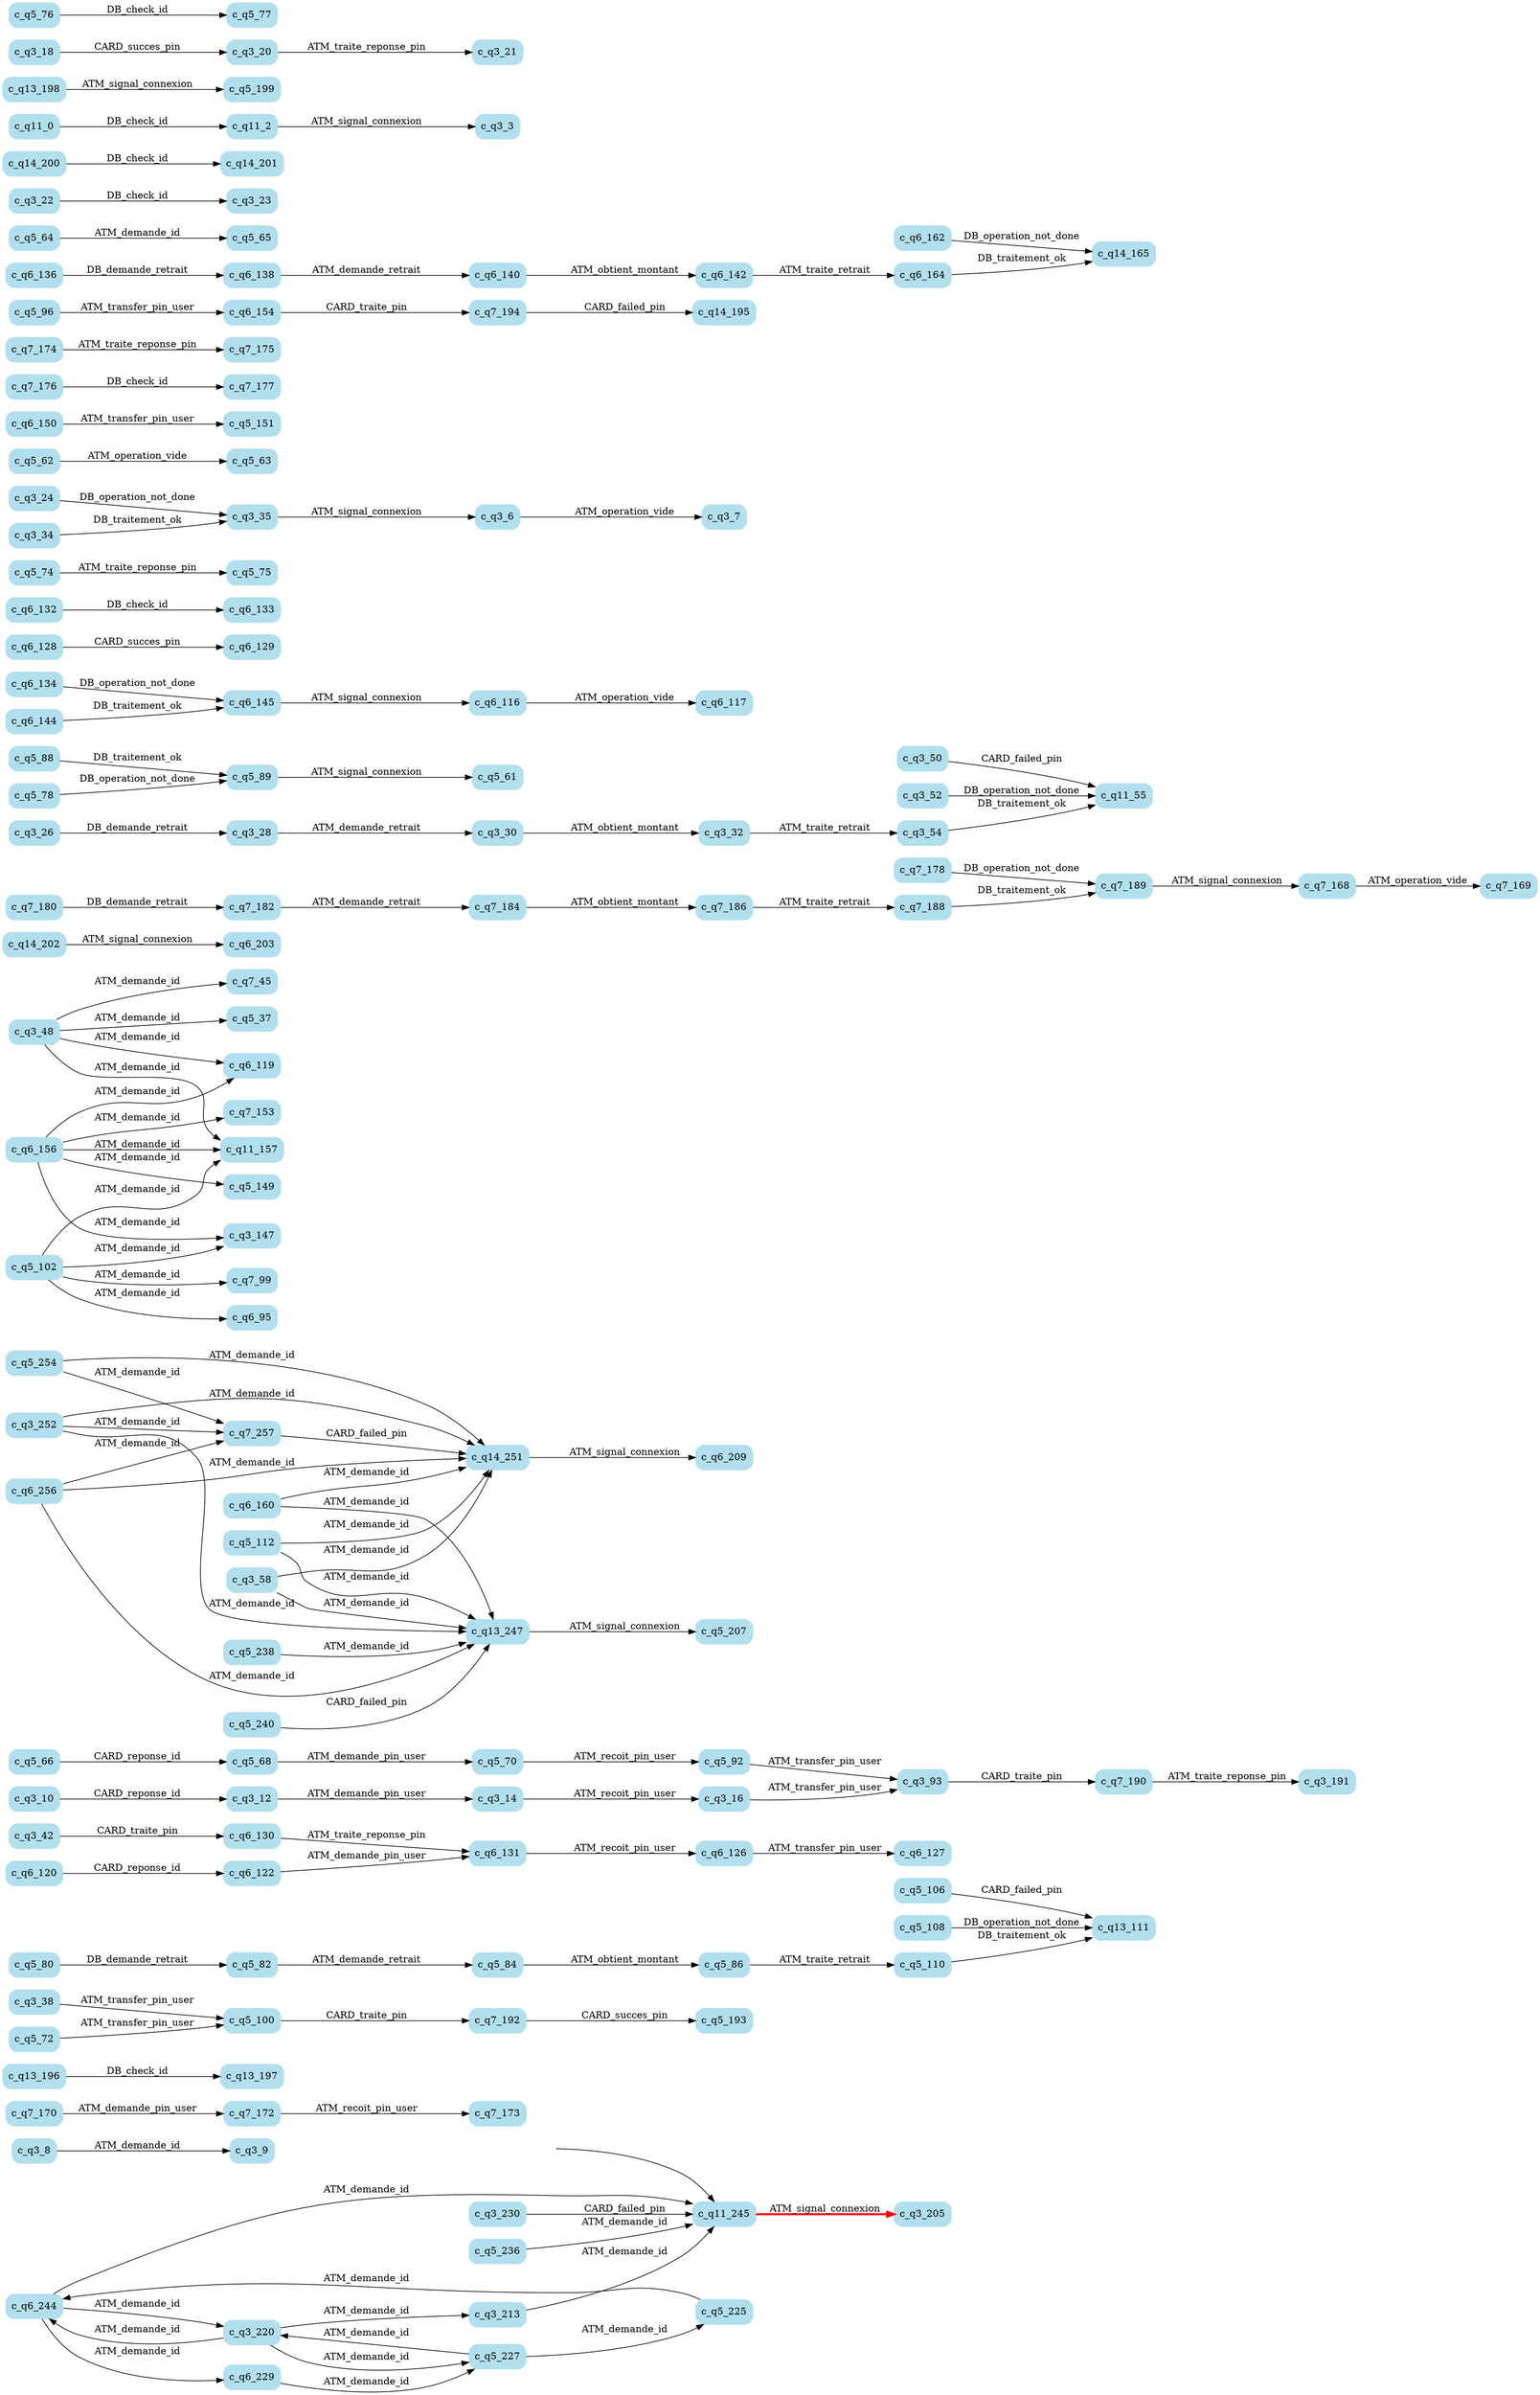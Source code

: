 digraph G {

	rankdir = LR;

	start_c_q11_245[style=invisible];

	node[shape=box, style="rounded, filled", color=lightblue2];

	c_q3_9[label="c_q3_9"];
	c_q7_173[label="c_q7_173"];
	c_q13_197[label="c_q13_197"];
	c_q3_38[label="c_q3_38"];
	c_q5_106[label="c_q5_106"];
	c_q6_122[label="c_q6_122"];
	c_q5_66[label="c_q5_66"];
	c_q6_160[label="c_q6_160"];
	c_q6_119[label="c_q6_119"];
	c_q14_202[label="c_q14_202"];
	c_q5_225[label="c_q5_225"];
	c_q7_186[label="c_q7_186"];
	c_q3_50[label="c_q3_50"];
	c_q13_111[label="c_q13_111"];
	c_q5_88[label="c_q5_88"];
	c_q11_157[label="c_q11_157"];
	c_q7_188[label="c_q7_188"];
	c_q3_16[label="c_q3_16"];
	c_q6_116[label="c_q6_116"];
	c_q7_192[label="c_q7_192"];
	c_q7_170[label="c_q7_170"];
	c_q3_12[label="c_q3_12"];
	c_q6_128[label="c_q6_128"];
	c_q6_132[label="c_q6_132"];
	c_q3_8[label="c_q3_8"];
	c_q5_74[label="c_q5_74"];
	c_q5_149[label="c_q5_149"];
	c_q3_6[label="c_q3_6"];
	c_q5_62[label="c_q5_62"];
	c_q3_93[label="c_q3_93"];
	c_q6_156[label="c_q6_156"];
	c_q3_48[label="c_q3_48"];
	c_q5_37[label="c_q5_37"];
	c_q6_150[label="c_q6_150"];
	c_q6_203[label="c_q6_203"];
	c_q5_89[label="c_q5_89"];
	c_q7_182[label="c_q7_182"];
	c_q5_112[label="c_q5_112"];
	c_q7_153[label="c_q7_153"];
	c_q3_42[label="c_q3_42"];
	c_q7_257[label="c_q7_257"];
	c_q6_120[label="c_q6_120"];
	c_q7_177[label="c_q7_177"];
	c_q3_52[label="c_q3_52"];
	c_q7_175[label="c_q7_175"];
	c_q14_251[label="c_q14_251"];
	c_q6_244[label="c_q6_244"];
	c_q14_195[label="c_q14_195"];
	c_q3_35[label="c_q3_35"];
	c_q5_84[label="c_q5_84"];
	c_q5_240[label="c_q5_240"];
	c_q3_10[label="c_q3_10"];
	c_q6_138[label="c_q6_138"];
	c_q5_64[label="c_q5_64"];
	c_q3_23[label="c_q3_23"];
	c_q3_230[label="c_q3_230"];
	c_q6_127[label="c_q6_127"];
	c_q14_200[label="c_q14_200"];
	c_q3_30[label="c_q3_30"];
	c_q7_169[label="c_q7_169"];
	c_q7_172[label="c_q7_172"];
	c_q11_0[label="c_q11_0"];
	c_q3_220[label="c_q3_220"];
	c_q5_72[label="c_q5_72"];
	c_q6_134[label="c_q6_134"];
	c_q13_198[label="c_q13_198"];
	c_q3_252[label="c_q3_252"];
	c_q5_254[label="c_q5_254"];
	c_q5_63[label="c_q5_63"];
	c_q3_24[label="c_q3_24"];
	c_q6_162[label="c_q6_162"];
	c_q6_145[label="c_q6_145"];
	c_q3_7[label="c_q3_7"];
	c_q6_154[label="c_q6_154"];
	c_q3_21[label="c_q3_21"];
	c_q3_205[label="c_q3_205"];
	c_q5_227[label="c_q5_227"];
	c_q6_126[label="c_q6_126"];
	c_q7_99[label="c_q7_99"];
	c_q5_96[label="c_q5_96"];
	c_q6_133[label="c_q6_133"];
	c_q3_213[label="c_q3_213"];
	c_q3_32[label="c_q3_32"];
	c_q3_147[label="c_q3_147"];
	c_q6_136[label="c_q6_136"];
	c_q3_18[label="c_q3_18"];
	c_q7_168[label="c_q7_168"];
	c_q5_82[label="c_q5_82"];
	c_q5_207[label="c_q5_207"];
	c_q5_76[label="c_q5_76"];
	c_q3_54[label="c_q3_54"];
	c_q7_184[label="c_q7_184"];
	c_q13_196[label="c_q13_196"];
	c_q7_45[label="c_q7_45"];
	c_q3_191[label="c_q3_191"];
	c_q3_34[label="c_q3_34"];
	c_q6_129[label="c_q6_129"];
	c_q5_100[label="c_q5_100"];
	c_q5_78[label="c_q5_78"];
	c_q5_151[label="c_q5_151"];
	c_q3_20[label="c_q3_20"];
	c_q5_92[label="c_q5_92"];
	c_q3_3[label="c_q3_3"];
	c_q14_201[label="c_q14_201"];
	c_q3_22[label="c_q3_22"];
	c_q6_142[label="c_q6_142"];
	c_q7_180[label="c_q7_180"];
	c_q5_108[label="c_q5_108"];
	c_q3_26[label="c_q3_26"];
	c_q3_28[label="c_q3_28"];
	c_q5_77[label="c_q5_77"];
	c_q7_189[label="c_q7_189"];
	c_q6_164[label="c_q6_164"];
	c_q5_110[label="c_q5_110"];
	c_q7_174[label="c_q7_174"];
	c_q6_209[label="c_q6_209"];
	c_q5_68[label="c_q5_68"];
	c_q3_58[label="c_q3_58"];
	c_q5_238[label="c_q5_238"];
	c_q6_140[label="c_q6_140"];
	c_q14_165[label="c_q14_165"];
	c_q7_194[label="c_q7_194"];
	c_q5_70[label="c_q5_70"];
	c_q5_61[label="c_q5_61"];
	c_q5_80[label="c_q5_80"];
	c_q6_95[label="c_q6_95"];
	c_q6_144[label="c_q6_144"];
	c_q6_229[label="c_q6_229"];
	c_q7_190[label="c_q7_190"];
	c_q6_131[label="c_q6_131"];
	c_q11_2[label="c_q11_2"];
	c_q11_55[label="c_q11_55"];
	c_q7_178[label="c_q7_178"];
	c_q5_75[label="c_q5_75"];
	c_q6_130[label="c_q6_130"];
	c_q11_245[label="c_q11_245"];
	c_q3_14[label="c_q3_14"];
	c_q7_176[label="c_q7_176"];
	c_q5_102[label="c_q5_102"];
	c_q6_117[label="c_q6_117"];
	c_q5_86[label="c_q5_86"];
	c_q6_256[label="c_q6_256"];
	c_q5_65[label="c_q5_65"];
	c_q5_199[label="c_q5_199"];
	c_q5_193[label="c_q5_193"];
	c_q13_247[label="c_q13_247"];
	c_q5_236[label="c_q5_236"];

	start_c_q11_245 -> c_q11_245;
	c_q11_0 -> c_q11_2[label="DB_check_id"];
	c_q11_2 -> c_q3_3[label="ATM_signal_connexion"];
	c_q3_35 -> c_q3_6[label="ATM_signal_connexion"];
	c_q3_6 -> c_q3_7[label="ATM_operation_vide"];
	c_q3_8 -> c_q3_9[label="ATM_demande_id"];
	c_q3_10 -> c_q3_12[label="CARD_reponse_id"];
	c_q3_12 -> c_q3_14[label="ATM_demande_pin_user"];
	c_q3_14 -> c_q3_16[label="ATM_recoit_pin_user"];
	c_q3_16 -> c_q3_93[label="ATM_transfer_pin_user"];
	c_q3_18 -> c_q3_20[label="CARD_succes_pin"];
	c_q3_20 -> c_q3_21[label="ATM_traite_reponse_pin"];
	c_q3_22 -> c_q3_23[label="DB_check_id"];
	c_q3_24 -> c_q3_35[label="DB_operation_not_done"];
	c_q3_26 -> c_q3_28[label="DB_demande_retrait"];
	c_q3_28 -> c_q3_30[label="ATM_demande_retrait"];
	c_q3_30 -> c_q3_32[label="ATM_obtient_montant"];
	c_q3_32 -> c_q3_54[label="ATM_traite_retrait"];
	c_q3_34 -> c_q3_35[label="DB_traitement_ok"];
	c_q3_48 -> c_q5_37[label="ATM_demande_id"];
	c_q3_38 -> c_q5_100[label="ATM_transfer_pin_user"];
	c_q3_48 -> c_q6_119[label="ATM_demande_id"];
	c_q3_42 -> c_q6_130[label="CARD_traite_pin"];
	c_q3_48 -> c_q7_45[label="ATM_demande_id"];
	c_q3_93 -> c_q7_190[label="CARD_traite_pin"];
	c_q3_48 -> c_q11_157[label="ATM_demande_id"];
	c_q3_50 -> c_q11_55[label="CARD_failed_pin"];
	c_q3_52 -> c_q11_55[label="DB_operation_not_done"];
	c_q3_54 -> c_q11_55[label="DB_traitement_ok"];
	c_q3_58 -> c_q13_247[label="ATM_demande_id"];
	c_q3_58 -> c_q14_251[label="ATM_demande_id"];
	c_q5_89 -> c_q5_61[label="ATM_signal_connexion"];
	c_q5_62 -> c_q5_63[label="ATM_operation_vide"];
	c_q5_64 -> c_q5_65[label="ATM_demande_id"];
	c_q5_66 -> c_q5_68[label="CARD_reponse_id"];
	c_q5_68 -> c_q5_70[label="ATM_demande_pin_user"];
	c_q5_70 -> c_q5_92[label="ATM_recoit_pin_user"];
	c_q5_72 -> c_q5_100[label="ATM_transfer_pin_user"];
	c_q5_74 -> c_q5_75[label="ATM_traite_reponse_pin"];
	c_q5_76 -> c_q5_77[label="DB_check_id"];
	c_q5_78 -> c_q5_89[label="DB_operation_not_done"];
	c_q5_80 -> c_q5_82[label="DB_demande_retrait"];
	c_q5_82 -> c_q5_84[label="ATM_demande_retrait"];
	c_q5_84 -> c_q5_86[label="ATM_obtient_montant"];
	c_q5_86 -> c_q5_110[label="ATM_traite_retrait"];
	c_q5_88 -> c_q5_89[label="DB_traitement_ok"];
	c_q5_102 -> c_q3_147[label="ATM_demande_id"];
	c_q5_92 -> c_q3_93[label="ATM_transfer_pin_user"];
	c_q5_102 -> c_q6_95[label="ATM_demande_id"];
	c_q5_96 -> c_q6_154[label="ATM_transfer_pin_user"];
	c_q5_102 -> c_q7_99[label="ATM_demande_id"];
	c_q5_100 -> c_q7_192[label="CARD_traite_pin"];
	c_q5_102 -> c_q11_157[label="ATM_demande_id"];
	c_q5_112 -> c_q13_247[label="ATM_demande_id"];
	c_q5_106 -> c_q13_111[label="CARD_failed_pin"];
	c_q5_108 -> c_q13_111[label="DB_operation_not_done"];
	c_q5_110 -> c_q13_111[label="DB_traitement_ok"];
	c_q5_112 -> c_q14_251[label="ATM_demande_id"];
	c_q6_145 -> c_q6_116[label="ATM_signal_connexion"];
	c_q6_116 -> c_q6_117[label="ATM_operation_vide"];
	c_q6_156 -> c_q6_119[label="ATM_demande_id"];
	c_q6_120 -> c_q6_122[label="CARD_reponse_id"];
	c_q6_122 -> c_q6_131[label="ATM_demande_pin_user"];
	c_q6_131 -> c_q6_126[label="ATM_recoit_pin_user"];
	c_q6_126 -> c_q6_127[label="ATM_transfer_pin_user"];
	c_q6_128 -> c_q6_129[label="CARD_succes_pin"];
	c_q6_130 -> c_q6_131[label="ATM_traite_reponse_pin"];
	c_q6_132 -> c_q6_133[label="DB_check_id"];
	c_q6_134 -> c_q6_145[label="DB_operation_not_done"];
	c_q6_136 -> c_q6_138[label="DB_demande_retrait"];
	c_q6_138 -> c_q6_140[label="ATM_demande_retrait"];
	c_q6_140 -> c_q6_142[label="ATM_obtient_montant"];
	c_q6_142 -> c_q6_164[label="ATM_traite_retrait"];
	c_q6_144 -> c_q6_145[label="DB_traitement_ok"];
	c_q6_156 -> c_q3_147[label="ATM_demande_id"];
	c_q6_156 -> c_q5_149[label="ATM_demande_id"];
	c_q6_150 -> c_q5_151[label="ATM_transfer_pin_user"];
	c_q6_156 -> c_q7_153[label="ATM_demande_id"];
	c_q6_154 -> c_q7_194[label="CARD_traite_pin"];
	c_q6_156 -> c_q11_157[label="ATM_demande_id"];
	c_q6_160 -> c_q13_247[label="ATM_demande_id"];
	c_q6_160 -> c_q14_251[label="ATM_demande_id"];
	c_q6_162 -> c_q14_165[label="DB_operation_not_done"];
	c_q6_164 -> c_q14_165[label="DB_traitement_ok"];
	c_q7_189 -> c_q7_168[label="ATM_signal_connexion"];
	c_q7_168 -> c_q7_169[label="ATM_operation_vide"];
	c_q7_170 -> c_q7_172[label="ATM_demande_pin_user"];
	c_q7_172 -> c_q7_173[label="ATM_recoit_pin_user"];
	c_q7_174 -> c_q7_175[label="ATM_traite_reponse_pin"];
	c_q7_176 -> c_q7_177[label="DB_check_id"];
	c_q7_178 -> c_q7_189[label="DB_operation_not_done"];
	c_q7_180 -> c_q7_182[label="DB_demande_retrait"];
	c_q7_182 -> c_q7_184[label="ATM_demande_retrait"];
	c_q7_184 -> c_q7_186[label="ATM_obtient_montant"];
	c_q7_186 -> c_q7_188[label="ATM_traite_retrait"];
	c_q7_188 -> c_q7_189[label="DB_traitement_ok"];
	c_q7_190 -> c_q3_191[label="ATM_traite_reponse_pin"];
	c_q7_192 -> c_q5_193[label="CARD_succes_pin"];
	c_q7_194 -> c_q14_195[label="CARD_failed_pin"];
	c_q13_196 -> c_q13_197[label="DB_check_id"];
	c_q13_198 -> c_q5_199[label="ATM_signal_connexion"];
	c_q14_200 -> c_q14_201[label="DB_check_id"];
	c_q14_202 -> c_q6_203[label="ATM_signal_connexion"];
	c_q11_245 -> c_q3_205[label="ATM_signal_connexion", penwidth=3, color=red];
	c_q13_247 -> c_q5_207[label="ATM_signal_connexion"];
	c_q14_251 -> c_q6_209[label="ATM_signal_connexion"];
	c_q3_213 -> c_q11_245[label="ATM_demande_id"];
	c_q3_220 -> c_q3_213[label="ATM_demande_id"];
	c_q5_227 -> c_q3_220[label="ATM_demande_id"];
	c_q3_220 -> c_q5_227[label="ATM_demande_id"];
	c_q6_244 -> c_q3_220[label="ATM_demande_id"];
	c_q3_220 -> c_q6_244[label="ATM_demande_id"];
	c_q5_225 -> c_q6_244[label="ATM_demande_id"];
	c_q5_227 -> c_q5_225[label="ATM_demande_id"];
	c_q6_229 -> c_q5_227[label="ATM_demande_id"];
	c_q6_244 -> c_q6_229[label="ATM_demande_id"];
	c_q3_230 -> c_q11_245[label="CARD_failed_pin"];
	c_q3_252 -> c_q13_247[label="ATM_demande_id"];
	c_q3_252 -> c_q14_251[label="ATM_demande_id"];
	c_q5_236 -> c_q11_245[label="ATM_demande_id"];
	c_q5_238 -> c_q13_247[label="ATM_demande_id"];
	c_q5_240 -> c_q13_247[label="CARD_failed_pin"];
	c_q5_254 -> c_q14_251[label="ATM_demande_id"];
	c_q6_244 -> c_q11_245[label="ATM_demande_id"];
	c_q6_256 -> c_q13_247[label="ATM_demande_id"];
	c_q6_256 -> c_q14_251[label="ATM_demande_id"];
	c_q7_257 -> c_q14_251[label="CARD_failed_pin"];
	c_q3_252 -> c_q7_257[label="ATM_demande_id"];
	c_q5_254 -> c_q7_257[label="ATM_demande_id"];
	c_q6_256 -> c_q7_257[label="ATM_demande_id"];

}